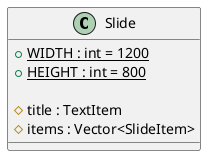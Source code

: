 @startuml Slide

class Slide {

  + {static} WIDTH : int = 1200
  + {static} HEIGHT : int = 800

  # title : TextItem
  # items : Vector<SlideItem>

}

@enduml

